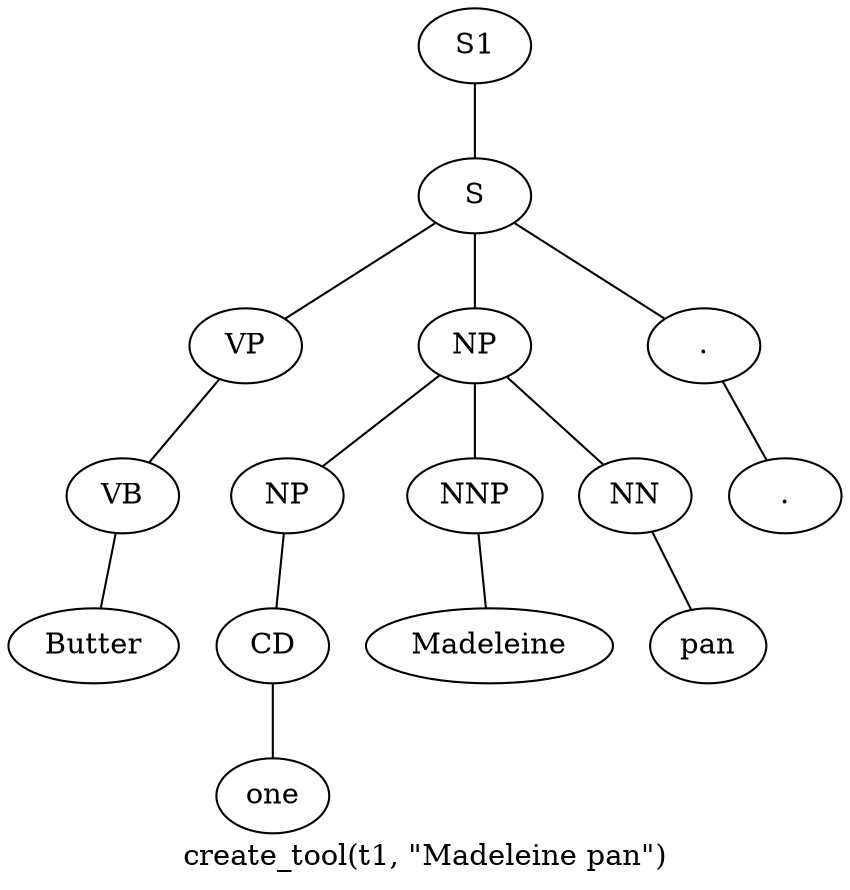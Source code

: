 graph SyntaxGraph {
	label = "create_tool(t1, \"Madeleine pan\")";
	Node0 [label="S1"];
	Node1 [label="S"];
	Node2 [label="VP"];
	Node3 [label="VB"];
	Node4 [label="Butter"];
	Node5 [label="NP"];
	Node6 [label="NP"];
	Node7 [label="CD"];
	Node8 [label="one"];
	Node9 [label="NNP"];
	Node10 [label="Madeleine"];
	Node11 [label="NN"];
	Node12 [label="pan"];
	Node13 [label="."];
	Node14 [label="."];

	Node0 -- Node1;
	Node1 -- Node2;
	Node1 -- Node5;
	Node1 -- Node13;
	Node2 -- Node3;
	Node3 -- Node4;
	Node5 -- Node6;
	Node5 -- Node9;
	Node5 -- Node11;
	Node6 -- Node7;
	Node7 -- Node8;
	Node9 -- Node10;
	Node11 -- Node12;
	Node13 -- Node14;
}